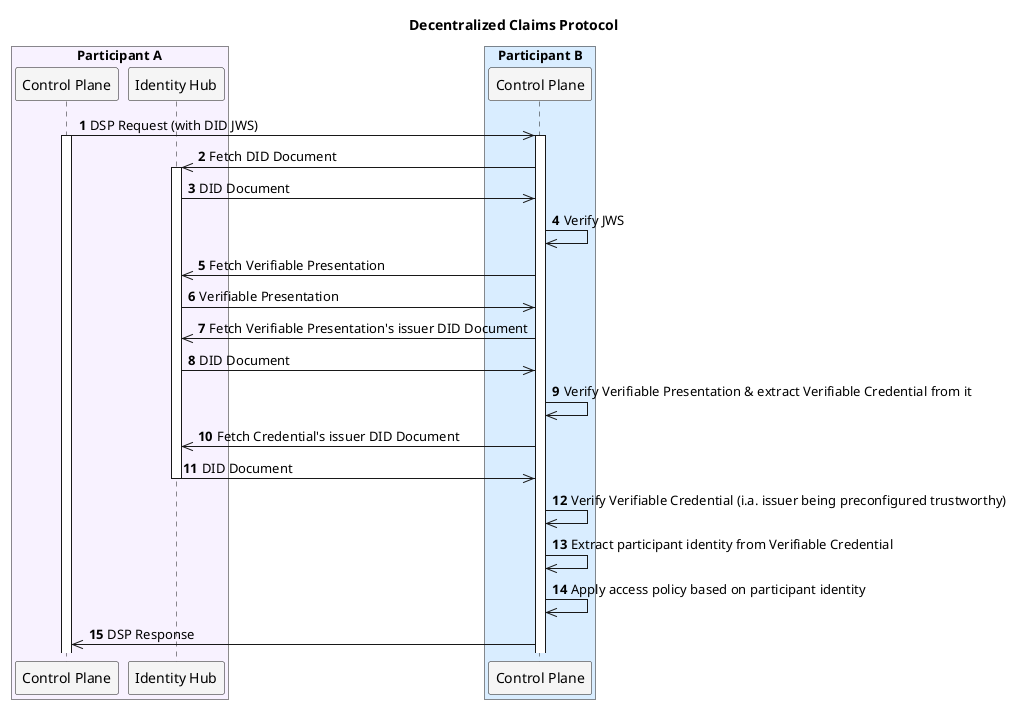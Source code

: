 @startuml

skinParam NoteBackgroundColor WhiteSmoke
skinParam NoteFontColor Black
skinParam ParticipantBackgroundColor WhiteSmoke
skinParam ActorBackgroundColor WhiteSmoke
skinParam AgentBackgroundColor White
skinParam AgentBorderColor SkyBlue
skinparam shadowing false
skinparam BoxPadding 10

!define ConsumerColor f8f2ff
!define ProviderColor d9edff

autonumber

box "Participant A" #ConsumerColor
    participant A_C as "Control Plane"
    participant A_IH as "Identity Hub"
end box

box "Participant B" #ProviderColor
    participant B_C as "Control Plane"
end box

title
 **Decentralized Claims Protocol**
end title
autonumber 1

A_C ->> B_C : DSP Request (with DID JWS)
activate A_C
activate B_C
B_C ->> A_IH : Fetch DID Document
activate A_IH
A_IH ->> B_C : DID Document
B_C ->> B_C : Verify JWS
B_C ->> A_IH : Fetch Verifiable Presentation
A_IH ->> B_C : Verifiable Presentation
B_C ->> A_IH : Fetch Verifiable Presentation's issuer DID Document
A_IH ->> B_C : DID Document
B_C ->> B_C : Verify Verifiable Presentation & extract Verifiable Credential from it
B_C ->> A_IH : Fetch Credential's issuer DID Document
A_IH ->> B_C : DID Document
deactivate A_IH
B_C ->> B_C : Verify Verifiable Credential (i.a. issuer being preconfigured trustworthy)
B_C ->> B_C : Extract participant identity from Verifiable Credential
B_C ->> B_C : Apply access policy based on participant identity
B_C ->> A_C : DSP Response

@enduml
